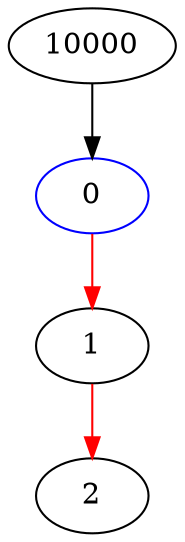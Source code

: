 digraph {
  0 [label="0", color=blue];
  10000 -> 0 [label="", color=black];
  2 [label="2", color=black];
  1 -> 2 [label="", color=red];
  10000 [label="10000", color=black];
  1 [label="1", color=black];
  0 -> 1 [label="", color=red];
}
